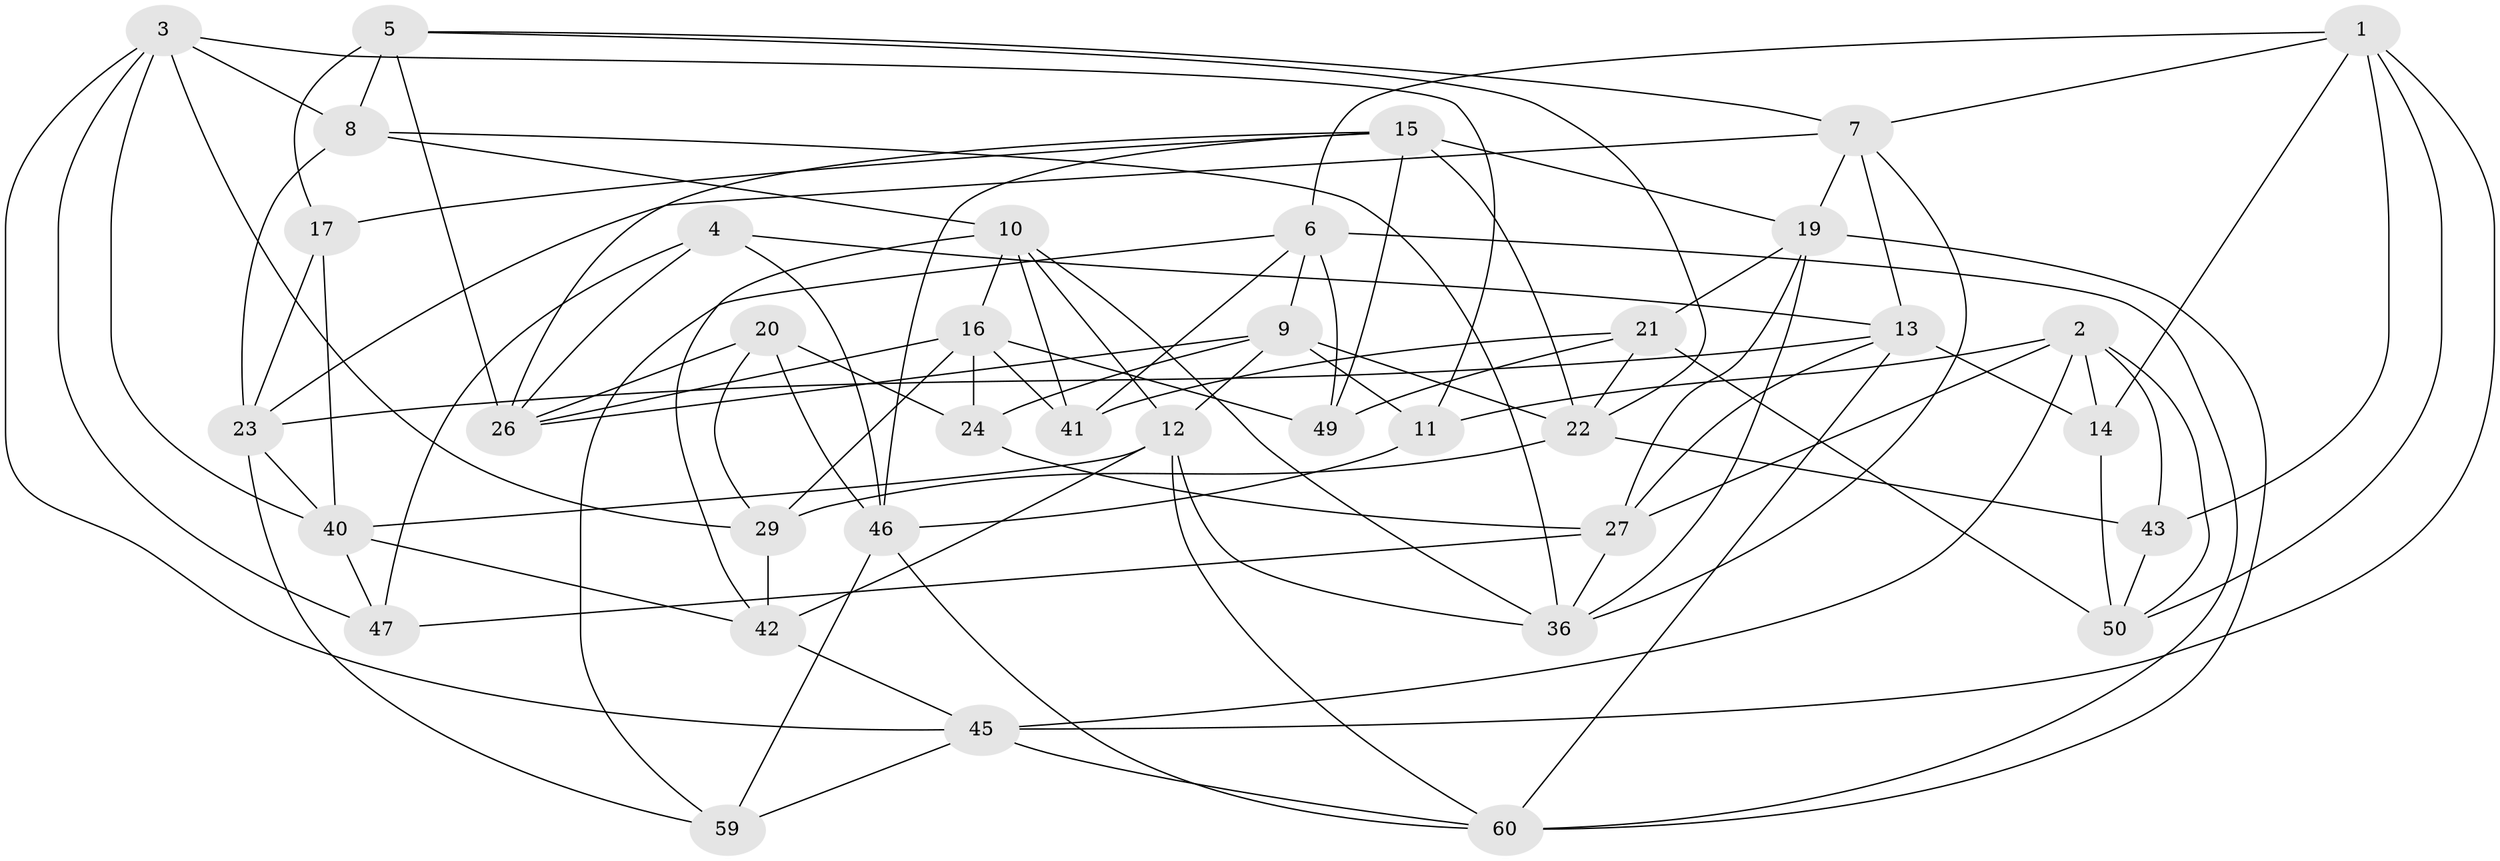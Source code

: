 // Generated by graph-tools (version 1.1) at 2025/24/03/03/25 07:24:26]
// undirected, 38 vertices, 100 edges
graph export_dot {
graph [start="1"]
  node [color=gray90,style=filled];
  1 [super="+32"];
  2 [super="+56"];
  3 [super="+55"];
  4;
  5 [super="+25"];
  6 [super="+53"];
  7 [super="+37"];
  8 [super="+58"];
  9 [super="+18"];
  10 [super="+38"];
  11;
  12 [super="+30"];
  13 [super="+57"];
  14;
  15 [super="+34"];
  16 [super="+54"];
  17;
  19 [super="+63"];
  20;
  21 [super="+35"];
  22 [super="+31"];
  23 [super="+44"];
  24;
  26 [super="+33"];
  27 [super="+28"];
  29 [super="+51"];
  36 [super="+39"];
  40 [super="+48"];
  41;
  42 [super="+52"];
  43;
  45 [super="+61"];
  46 [super="+64"];
  47;
  49;
  50 [super="+65"];
  59;
  60 [super="+62"];
  1 -- 43;
  1 -- 45;
  1 -- 50;
  1 -- 14;
  1 -- 6;
  1 -- 7;
  2 -- 11;
  2 -- 50;
  2 -- 27;
  2 -- 43;
  2 -- 45;
  2 -- 14;
  3 -- 40;
  3 -- 11;
  3 -- 47;
  3 -- 29;
  3 -- 8;
  3 -- 45;
  4 -- 47;
  4 -- 46;
  4 -- 13;
  4 -- 26;
  5 -- 8 [weight=2];
  5 -- 7;
  5 -- 17;
  5 -- 26;
  5 -- 22;
  6 -- 60;
  6 -- 59;
  6 -- 9;
  6 -- 49;
  6 -- 41;
  7 -- 23;
  7 -- 36;
  7 -- 19;
  7 -- 13;
  8 -- 36;
  8 -- 10;
  8 -- 23;
  9 -- 24;
  9 -- 11;
  9 -- 12;
  9 -- 22;
  9 -- 26;
  10 -- 41;
  10 -- 12;
  10 -- 42;
  10 -- 36;
  10 -- 16;
  11 -- 46;
  12 -- 60;
  12 -- 40;
  12 -- 42;
  12 -- 36;
  13 -- 14;
  13 -- 60;
  13 -- 27;
  13 -- 23;
  14 -- 50;
  15 -- 17;
  15 -- 49;
  15 -- 19;
  15 -- 46;
  15 -- 26;
  15 -- 22;
  16 -- 41;
  16 -- 29;
  16 -- 26;
  16 -- 24;
  16 -- 49;
  17 -- 23;
  17 -- 40;
  19 -- 27;
  19 -- 36;
  19 -- 60;
  19 -- 21;
  20 -- 24;
  20 -- 26;
  20 -- 46;
  20 -- 29;
  21 -- 41;
  21 -- 22;
  21 -- 49;
  21 -- 50 [weight=2];
  22 -- 29;
  22 -- 43;
  23 -- 59;
  23 -- 40;
  24 -- 27;
  27 -- 47;
  27 -- 36;
  29 -- 42 [weight=2];
  40 -- 42;
  40 -- 47;
  42 -- 45;
  43 -- 50;
  45 -- 59;
  45 -- 60;
  46 -- 60;
  46 -- 59;
}
